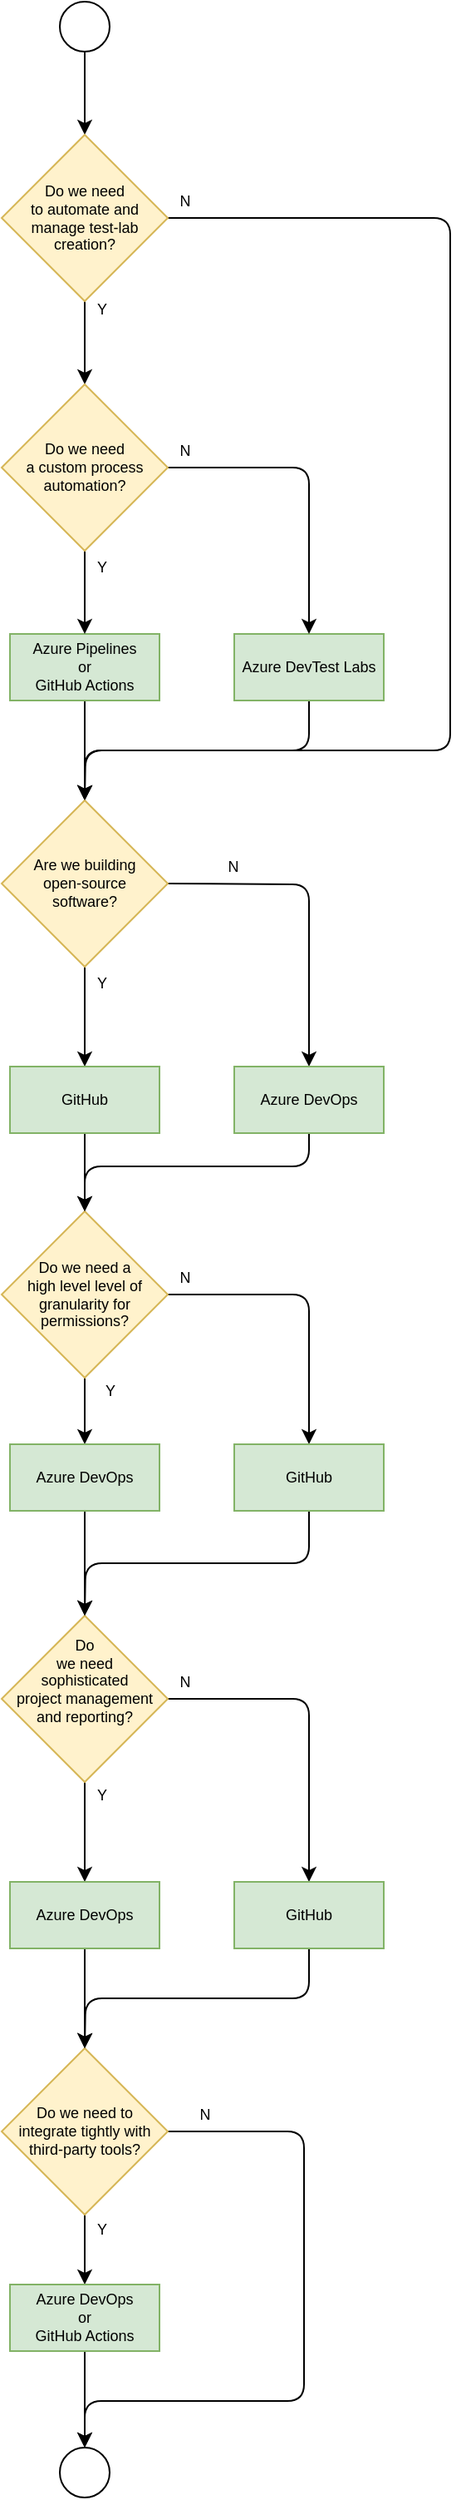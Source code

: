 <mxfile version="14.5.1" type="device"><diagram id="e84Rx3snV7FsTLMbWtgD" name="Page-1"><mxGraphModel dx="942" dy="1702" grid="0" gridSize="10" guides="1" tooltips="1" connect="1" arrows="1" fold="1" page="1" pageScale="1" pageWidth="1169" pageHeight="827" math="0" shadow="0"><root><mxCell id="0"/><mxCell id="1" parent="0"/><mxCell id="dz4_2kxAJ0gDLMpxcPPm-16" style="edgeStyle=orthogonalEdgeStyle;orthogonalLoop=1;jettySize=auto;html=1;exitX=0.5;exitY=1;exitDx=0;exitDy=0;entryX=0.5;entryY=0;entryDx=0;entryDy=0;fontSize=9;" parent="1" source="dz4_2kxAJ0gDLMpxcPPm-1" target="dz4_2kxAJ0gDLMpxcPPm-2" edge="1"><mxGeometry relative="1" as="geometry"/></mxCell><mxCell id="dz4_2kxAJ0gDLMpxcPPm-1" value="" style="ellipse;whiteSpace=wrap;html=1;aspect=fixed;" parent="1" vertex="1"><mxGeometry x="565" y="40" width="30" height="30" as="geometry"/></mxCell><mxCell id="dz4_2kxAJ0gDLMpxcPPm-17" value="Y" style="edgeStyle=orthogonalEdgeStyle;orthogonalLoop=1;jettySize=auto;html=1;exitX=0.5;exitY=1;exitDx=0;exitDy=0;entryX=0.5;entryY=0;entryDx=0;entryDy=0;fontSize=9;" parent="1" source="dz4_2kxAJ0gDLMpxcPPm-2" target="dz4_2kxAJ0gDLMpxcPPm-12" edge="1"><mxGeometry x="-0.811" y="10" relative="1" as="geometry"><mxPoint as="offset"/></mxGeometry></mxCell><mxCell id="dz4_2kxAJ0gDLMpxcPPm-58" value="N" style="edgeStyle=orthogonalEdgeStyle;orthogonalLoop=1;jettySize=auto;html=1;exitX=1;exitY=0.5;exitDx=0;exitDy=0;entryX=0.5;entryY=0;entryDx=0;entryDy=0;fontSize=9;" parent="1" source="dz4_2kxAJ0gDLMpxcPPm-2" target="dz4_2kxAJ0gDLMpxcPPm-6" edge="1"><mxGeometry x="-0.973" y="10" relative="1" as="geometry"><Array as="points"><mxPoint x="800" y="170"/><mxPoint x="800" y="490"/><mxPoint x="580" y="490"/></Array><mxPoint as="offset"/></mxGeometry></mxCell><mxCell id="dz4_2kxAJ0gDLMpxcPPm-2" value="Do we need&lt;br style=&quot;font-size: 9px;&quot;&gt;to automate and manage test-lab creation?" style="rhombus;whiteSpace=wrap;html=1;fontSize=9;fillColor=#fff2cc;strokeColor=#d6b656;" parent="1" vertex="1"><mxGeometry x="530" y="120" width="100" height="100" as="geometry"/></mxCell><mxCell id="dz4_2kxAJ0gDLMpxcPPm-32" style="edgeStyle=orthogonalEdgeStyle;orthogonalLoop=1;jettySize=auto;html=1;exitX=0.5;exitY=1;exitDx=0;exitDy=0;entryX=0.5;entryY=0;entryDx=0;entryDy=0;fontSize=9;" parent="1" source="dz4_2kxAJ0gDLMpxcPPm-5" target="dz4_2kxAJ0gDLMpxcPPm-6" edge="1"><mxGeometry relative="1" as="geometry"/></mxCell><mxCell id="dz4_2kxAJ0gDLMpxcPPm-5" value="Azure Pipelines&lt;br&gt;or&lt;br&gt;GitHub Actions" style="whiteSpace=wrap;html=1;fontSize=9;fillColor=#d5e8d4;strokeColor=#82b366;" parent="1" vertex="1"><mxGeometry x="535" y="420" width="90" height="40" as="geometry"/></mxCell><mxCell id="dz4_2kxAJ0gDLMpxcPPm-20" value="Y" style="edgeStyle=orthogonalEdgeStyle;orthogonalLoop=1;jettySize=auto;html=1;exitX=0.5;exitY=1;exitDx=0;exitDy=0;entryX=0.5;entryY=0;entryDx=0;entryDy=0;fontSize=9;" parent="1" source="dz4_2kxAJ0gDLMpxcPPm-6" target="dz4_2kxAJ0gDLMpxcPPm-19" edge="1"><mxGeometry x="-0.667" y="10" relative="1" as="geometry"><mxPoint x="580.0" y="620" as="sourcePoint"/><mxPoint as="offset"/></mxGeometry></mxCell><mxCell id="dz4_2kxAJ0gDLMpxcPPm-22" value="N" style="edgeStyle=orthogonalEdgeStyle;orthogonalLoop=1;jettySize=auto;html=1;exitX=1;exitY=0.5;exitDx=0;exitDy=0;entryX=0.5;entryY=0;entryDx=0;entryDy=0;fontSize=9;" parent="1" target="dz4_2kxAJ0gDLMpxcPPm-21" edge="1"><mxGeometry x="-0.6" y="10" relative="1" as="geometry"><mxPoint x="630.0" y="570" as="sourcePoint"/><mxPoint as="offset"/></mxGeometry></mxCell><mxCell id="dz4_2kxAJ0gDLMpxcPPm-6" value="Are we building&lt;br&gt;open-source&lt;br&gt;software?" style="rhombus;whiteSpace=wrap;html=1;fontSize=9;fillColor=#fff2cc;strokeColor=#d6b656;" parent="1" vertex="1"><mxGeometry x="530" y="520" width="100" height="100" as="geometry"/></mxCell><mxCell id="dz4_2kxAJ0gDLMpxcPPm-25" value="Y" style="edgeStyle=orthogonalEdgeStyle;orthogonalLoop=1;jettySize=auto;html=1;exitX=0.5;exitY=1;exitDx=0;exitDy=0;entryX=0.5;entryY=0;entryDx=0;entryDy=0;fontSize=9;" parent="1" source="dz4_2kxAJ0gDLMpxcPPm-7" target="dz4_2kxAJ0gDLMpxcPPm-24" edge="1"><mxGeometry x="-0.6" y="15" relative="1" as="geometry"><mxPoint as="offset"/></mxGeometry></mxCell><mxCell id="dz4_2kxAJ0gDLMpxcPPm-27" value="N" style="edgeStyle=orthogonalEdgeStyle;orthogonalLoop=1;jettySize=auto;html=1;exitX=1;exitY=0.5;exitDx=0;exitDy=0;entryX=0.5;entryY=0;entryDx=0;entryDy=0;fontSize=9;" parent="1" source="dz4_2kxAJ0gDLMpxcPPm-7" target="dz4_2kxAJ0gDLMpxcPPm-26" edge="1"><mxGeometry x="-0.886" y="10" relative="1" as="geometry"><mxPoint as="offset"/></mxGeometry></mxCell><mxCell id="dz4_2kxAJ0gDLMpxcPPm-7" value="Do we need a&lt;br&gt;high level level of&lt;br&gt;granularity for permissions?" style="rhombus;whiteSpace=wrap;html=1;fontSize=9;fillColor=#fff2cc;strokeColor=#d6b656;" parent="1" vertex="1"><mxGeometry x="530" y="767" width="100" height="100" as="geometry"/></mxCell><mxCell id="dz4_2kxAJ0gDLMpxcPPm-44" value="Y" style="edgeStyle=orthogonalEdgeStyle;orthogonalLoop=1;jettySize=auto;html=1;exitX=0.5;exitY=1;exitDx=0;exitDy=0;entryX=0.5;entryY=0;entryDx=0;entryDy=0;fontSize=9;" parent="1" source="dz4_2kxAJ0gDLMpxcPPm-8" target="dz4_2kxAJ0gDLMpxcPPm-43" edge="1"><mxGeometry x="-0.75" y="10" relative="1" as="geometry"><mxPoint as="offset"/></mxGeometry></mxCell><mxCell id="dz4_2kxAJ0gDLMpxcPPm-47" value="N" style="edgeStyle=orthogonalEdgeStyle;orthogonalLoop=1;jettySize=auto;html=1;exitX=1;exitY=0.5;exitDx=0;exitDy=0;entryX=0.5;entryY=0;entryDx=0;entryDy=0;fontSize=9;" parent="1" source="dz4_2kxAJ0gDLMpxcPPm-8" target="dz4_2kxAJ0gDLMpxcPPm-46" edge="1"><mxGeometry x="-0.897" y="10" relative="1" as="geometry"><mxPoint as="offset"/></mxGeometry></mxCell><mxCell id="dz4_2kxAJ0gDLMpxcPPm-8" value="Do&lt;br&gt;we need&lt;br&gt;sophisticated&lt;br&gt;project management&lt;br&gt;and reporting?&lt;br&gt;&lt;br&gt;&amp;nbsp;&amp;nbsp;" style="rhombus;whiteSpace=wrap;html=1;fontSize=9;fillColor=#fff2cc;strokeColor=#d6b656;" parent="1" vertex="1"><mxGeometry x="530" y="1010" width="100" height="100" as="geometry"/></mxCell><mxCell id="dz4_2kxAJ0gDLMpxcPPm-52" value="Y" style="edgeStyle=orthogonalEdgeStyle;orthogonalLoop=1;jettySize=auto;html=1;exitX=0.5;exitY=1;exitDx=0;exitDy=0;entryX=0.5;entryY=0;entryDx=0;entryDy=0;fontSize=9;" parent="1" source="dz4_2kxAJ0gDLMpxcPPm-9" target="dz4_2kxAJ0gDLMpxcPPm-50" edge="1"><mxGeometry x="-0.6" y="10" relative="1" as="geometry"><mxPoint as="offset"/></mxGeometry></mxCell><mxCell id="dz4_2kxAJ0gDLMpxcPPm-53" value="N" style="edgeStyle=orthogonalEdgeStyle;orthogonalLoop=1;jettySize=auto;html=1;exitX=1;exitY=0.5;exitDx=0;exitDy=0;entryX=0.5;entryY=0;entryDx=0;entryDy=0;fontSize=9;" parent="1" source="dz4_2kxAJ0gDLMpxcPPm-9" target="dz4_2kxAJ0gDLMpxcPPm-54" edge="1"><mxGeometry x="-0.892" y="10" relative="1" as="geometry"><mxPoint x="715" y="1420" as="targetPoint"/><Array as="points"><mxPoint x="712" y="1320"/><mxPoint x="712" y="1482"/><mxPoint x="580" y="1482"/></Array><mxPoint as="offset"/></mxGeometry></mxCell><mxCell id="dz4_2kxAJ0gDLMpxcPPm-9" value="Do we need to&lt;br&gt;integrate tightly with third-party tools?" style="rhombus;whiteSpace=wrap;html=1;fontSize=9;fillColor=#fff2cc;strokeColor=#d6b656;" parent="1" vertex="1"><mxGeometry x="530" y="1270" width="100" height="100" as="geometry"/></mxCell><mxCell id="dz4_2kxAJ0gDLMpxcPPm-33" style="edgeStyle=orthogonalEdgeStyle;orthogonalLoop=1;jettySize=auto;html=1;exitX=0.5;exitY=1;exitDx=0;exitDy=0;fontSize=9;" parent="1" source="dz4_2kxAJ0gDLMpxcPPm-11" edge="1"><mxGeometry relative="1" as="geometry"><mxPoint x="580" y="520" as="targetPoint"/></mxGeometry></mxCell><mxCell id="dz4_2kxAJ0gDLMpxcPPm-11" value="Azure DevTest Labs" style="whiteSpace=wrap;html=1;fontSize=9;fillColor=#d5e8d4;strokeColor=#82b366;" parent="1" vertex="1"><mxGeometry x="670" y="420" width="90" height="40" as="geometry"/></mxCell><mxCell id="dz4_2kxAJ0gDLMpxcPPm-14" value="Y" style="edgeStyle=orthogonalEdgeStyle;orthogonalLoop=1;jettySize=auto;html=1;exitX=0.5;exitY=1;exitDx=0;exitDy=0;entryX=0.5;entryY=0;entryDx=0;entryDy=0;fontSize=9;" parent="1" source="dz4_2kxAJ0gDLMpxcPPm-12" target="dz4_2kxAJ0gDLMpxcPPm-5" edge="1"><mxGeometry x="-0.6" y="10" relative="1" as="geometry"><mxPoint as="offset"/></mxGeometry></mxCell><mxCell id="dz4_2kxAJ0gDLMpxcPPm-15" value="N" style="edgeStyle=orthogonalEdgeStyle;orthogonalLoop=1;jettySize=auto;html=1;exitX=1;exitY=0.5;exitDx=0;exitDy=0;entryX=0.5;entryY=0;entryDx=0;entryDy=0;fontSize=9;" parent="1" source="dz4_2kxAJ0gDLMpxcPPm-12" target="dz4_2kxAJ0gDLMpxcPPm-11" edge="1"><mxGeometry x="-0.895" y="10" relative="1" as="geometry"><mxPoint as="offset"/></mxGeometry></mxCell><mxCell id="dz4_2kxAJ0gDLMpxcPPm-12" value="Do we need&lt;br&gt;a custom process&lt;br&gt;automation?" style="rhombus;whiteSpace=wrap;html=1;fontSize=9;fillColor=#fff2cc;strokeColor=#d6b656;" parent="1" vertex="1"><mxGeometry x="530" y="270" width="100" height="100" as="geometry"/></mxCell><mxCell id="dz4_2kxAJ0gDLMpxcPPm-37" style="edgeStyle=orthogonalEdgeStyle;orthogonalLoop=1;jettySize=auto;html=1;exitX=0.5;exitY=1;exitDx=0;exitDy=0;entryX=0.5;entryY=0;entryDx=0;entryDy=0;fontSize=9;" parent="1" source="dz4_2kxAJ0gDLMpxcPPm-19" target="dz4_2kxAJ0gDLMpxcPPm-7" edge="1"><mxGeometry relative="1" as="geometry"/></mxCell><mxCell id="dz4_2kxAJ0gDLMpxcPPm-19" value="GitHub" style="whiteSpace=wrap;html=1;fontSize=9;fillColor=#d5e8d4;strokeColor=#82b366;" parent="1" vertex="1"><mxGeometry x="535" y="680" width="90" height="40" as="geometry"/></mxCell><mxCell id="dz4_2kxAJ0gDLMpxcPPm-38" style="edgeStyle=orthogonalEdgeStyle;orthogonalLoop=1;jettySize=auto;html=1;exitX=0.5;exitY=1;exitDx=0;exitDy=0;entryX=0.5;entryY=0;entryDx=0;entryDy=0;fontSize=9;" parent="1" source="dz4_2kxAJ0gDLMpxcPPm-21" target="dz4_2kxAJ0gDLMpxcPPm-7" edge="1"><mxGeometry relative="1" as="geometry"><Array as="points"><mxPoint x="715" y="740"/><mxPoint x="580" y="740"/></Array></mxGeometry></mxCell><mxCell id="dz4_2kxAJ0gDLMpxcPPm-21" value="Azure DevOps" style="whiteSpace=wrap;html=1;fontSize=9;fillColor=#d5e8d4;strokeColor=#82b366;" parent="1" vertex="1"><mxGeometry x="670" y="680" width="90" height="40" as="geometry"/></mxCell><mxCell id="dz4_2kxAJ0gDLMpxcPPm-41" value="" style="edgeStyle=orthogonalEdgeStyle;orthogonalLoop=1;jettySize=auto;html=1;exitX=0.5;exitY=1;exitDx=0;exitDy=0;entryX=0.5;entryY=0;entryDx=0;entryDy=0;fontSize=9;" parent="1" source="dz4_2kxAJ0gDLMpxcPPm-24" target="dz4_2kxAJ0gDLMpxcPPm-8" edge="1"><mxGeometry x="0.048" relative="1" as="geometry"><mxPoint as="offset"/></mxGeometry></mxCell><mxCell id="dz4_2kxAJ0gDLMpxcPPm-24" value="Azure DevOps" style="whiteSpace=wrap;html=1;fontSize=9;fillColor=#d5e8d4;strokeColor=#82b366;" parent="1" vertex="1"><mxGeometry x="535" y="907" width="90" height="40" as="geometry"/></mxCell><mxCell id="dz4_2kxAJ0gDLMpxcPPm-42" style="edgeStyle=orthogonalEdgeStyle;orthogonalLoop=1;jettySize=auto;html=1;exitX=0.5;exitY=1;exitDx=0;exitDy=0;fontSize=9;" parent="1" source="dz4_2kxAJ0gDLMpxcPPm-26" edge="1"><mxGeometry relative="1" as="geometry"><mxPoint x="580" y="1010" as="targetPoint"/></mxGeometry></mxCell><mxCell id="dz4_2kxAJ0gDLMpxcPPm-26" value="GitHub" style="whiteSpace=wrap;html=1;fontSize=9;fillColor=#d5e8d4;strokeColor=#82b366;" parent="1" vertex="1"><mxGeometry x="670" y="907" width="90" height="40" as="geometry"/></mxCell><mxCell id="dz4_2kxAJ0gDLMpxcPPm-48" style="edgeStyle=orthogonalEdgeStyle;orthogonalLoop=1;jettySize=auto;html=1;exitX=0.5;exitY=1;exitDx=0;exitDy=0;fontSize=9;" parent="1" source="dz4_2kxAJ0gDLMpxcPPm-43" target="dz4_2kxAJ0gDLMpxcPPm-9" edge="1"><mxGeometry relative="1" as="geometry"/></mxCell><mxCell id="dz4_2kxAJ0gDLMpxcPPm-43" value="Azure DevOps" style="whiteSpace=wrap;html=1;fontSize=9;fillColor=#d5e8d4;strokeColor=#82b366;" parent="1" vertex="1"><mxGeometry x="535" y="1170" width="90" height="40" as="geometry"/></mxCell><mxCell id="dz4_2kxAJ0gDLMpxcPPm-49" style="edgeStyle=orthogonalEdgeStyle;orthogonalLoop=1;jettySize=auto;html=1;exitX=0.5;exitY=1;exitDx=0;exitDy=0;fontSize=9;" parent="1" source="dz4_2kxAJ0gDLMpxcPPm-46" edge="1"><mxGeometry relative="1" as="geometry"><mxPoint x="580" y="1270" as="targetPoint"/></mxGeometry></mxCell><mxCell id="dz4_2kxAJ0gDLMpxcPPm-46" value="GitHub" style="whiteSpace=wrap;html=1;fontSize=9;fillColor=#d5e8d4;strokeColor=#82b366;" parent="1" vertex="1"><mxGeometry x="670" y="1170" width="90" height="40" as="geometry"/></mxCell><mxCell id="dz4_2kxAJ0gDLMpxcPPm-55" style="edgeStyle=orthogonalEdgeStyle;orthogonalLoop=1;jettySize=auto;html=1;exitX=0.5;exitY=1;exitDx=0;exitDy=0;entryX=0.5;entryY=0;entryDx=0;entryDy=0;fontSize=9;" parent="1" source="dz4_2kxAJ0gDLMpxcPPm-50" target="dz4_2kxAJ0gDLMpxcPPm-54" edge="1"><mxGeometry relative="1" as="geometry"/></mxCell><mxCell id="dz4_2kxAJ0gDLMpxcPPm-50" value="Azure DevOps&lt;br&gt;or&lt;br&gt;GitHub Actions" style="whiteSpace=wrap;html=1;fontSize=9;fillColor=#d5e8d4;strokeColor=#82b366;" parent="1" vertex="1"><mxGeometry x="535" y="1412" width="90" height="40" as="geometry"/></mxCell><mxCell id="dz4_2kxAJ0gDLMpxcPPm-54" value="" style="ellipse;whiteSpace=wrap;html=1;aspect=fixed;" parent="1" vertex="1"><mxGeometry x="565" y="1510" width="30" height="30" as="geometry"/></mxCell></root></mxGraphModel></diagram></mxfile>